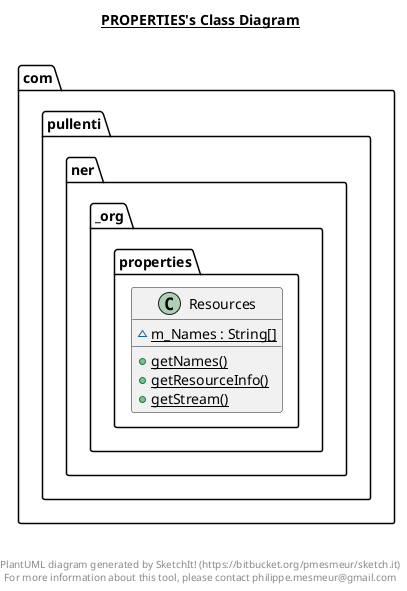 @startuml

title __PROPERTIES's Class Diagram__\n

  namespace com.pullenti.ner {
    namespace _org {
      namespace properties {
        class com.pullenti.ner._org.properties.Resources {
            {static} ~ m_Names : String[]
            {static} + getNames()
            {static} + getResourceInfo()
            {static} + getStream()
        }
      }
    }
  }
  



right footer


PlantUML diagram generated by SketchIt! (https://bitbucket.org/pmesmeur/sketch.it)
For more information about this tool, please contact philippe.mesmeur@gmail.com
endfooter

@enduml
